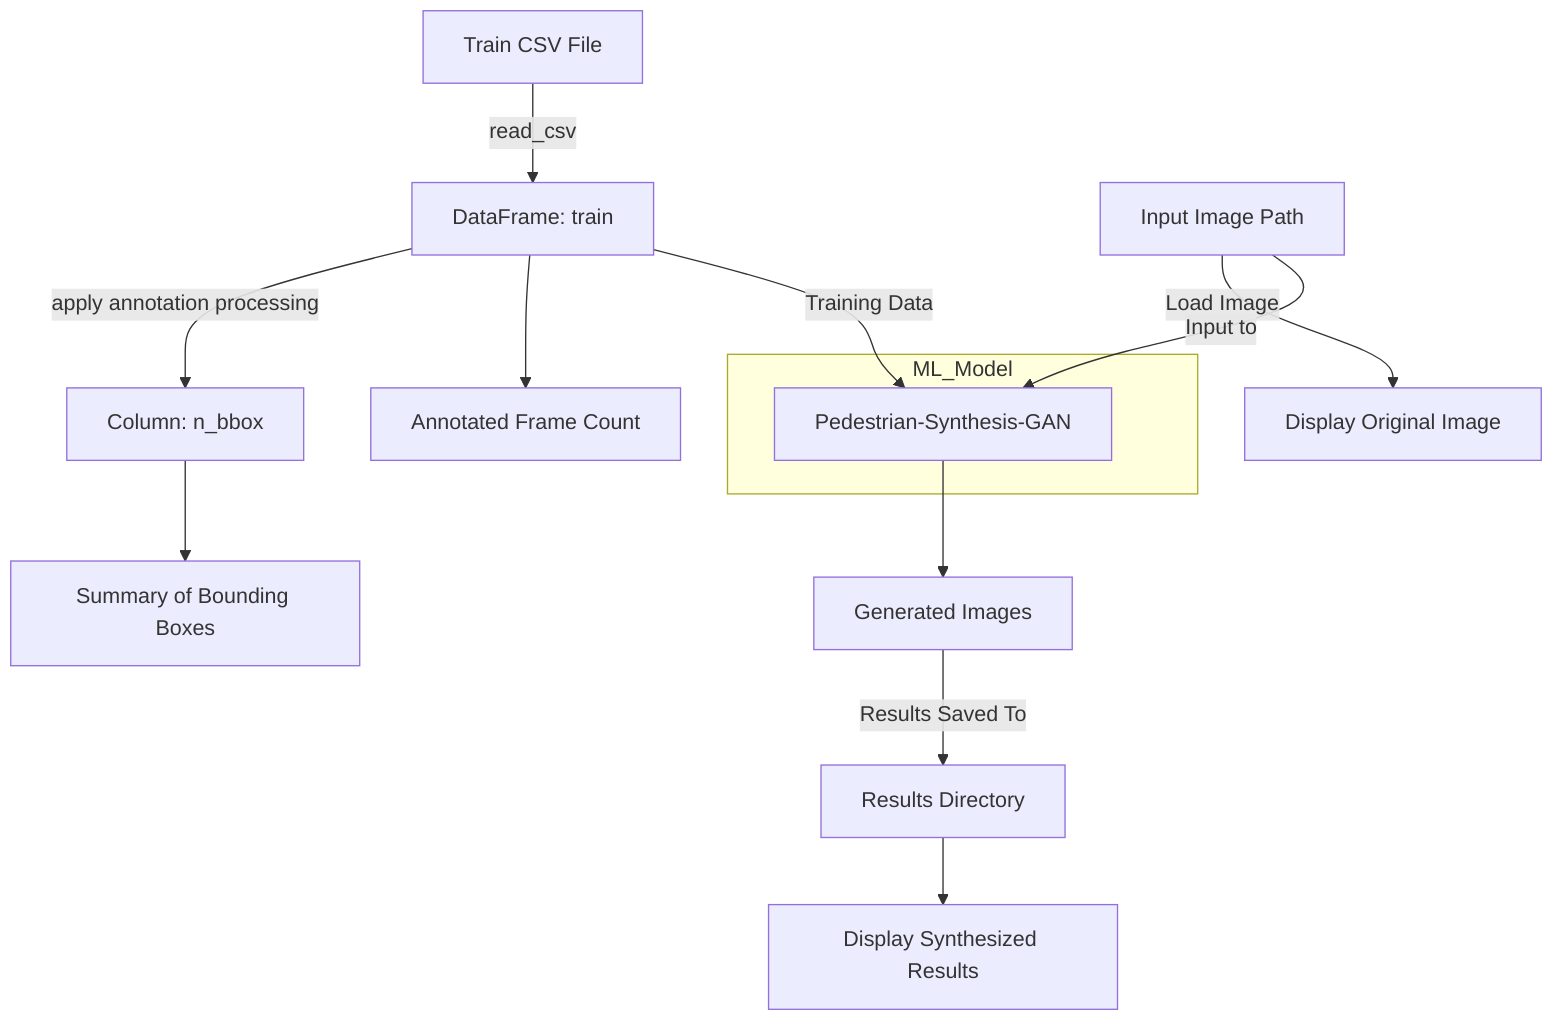 %% The main data source: CSV file containing annotations for bounding boxes
flowchart TD
    A[Train CSV File] -->|read_csv| B[DataFrame: train]
    %% B[DataFrame: train] represents the loaded data into a pandas DataFrame
    B -->|apply annotation processing| C[Column: n_bbox]
    %% C[Column: n_bbox] contains the number of bounding boxes per frame
    C --> D[Summary of Bounding Boxes]
    %% D summarizes the total number of bounding boxes available
    B --> E[Annotated Frame Count]
    %% E gives the number of frames that contain annotations

    %% Image path used for display and testing GAN results
    F[Input Image Path] -->|Load Image| G[Display Original Image]
    %% G is the visualization of the original input image

    %% ML Model: PS-GAN
    subgraph ML_Model
        H[Pedestrian-Synthesis-GAN]
        %% Pedestrian-Synthesis-GAN is used for image generation
    end

    F -->|Input to| H
    B -->|Training Data| H
    %% The model takes images with noisy bounding boxes and generates synthesized images

    H --> I[Generated Images]
    %% I[Generated Images] are the output from the PS-GAN model
    I --> |Results Saved To| J[Results Directory]
    %% J[Results Directory] stores the synthesized images

    J --> K[Display Synthesized Results]
    %% K visualizes the real, synthesized, and input images side by side